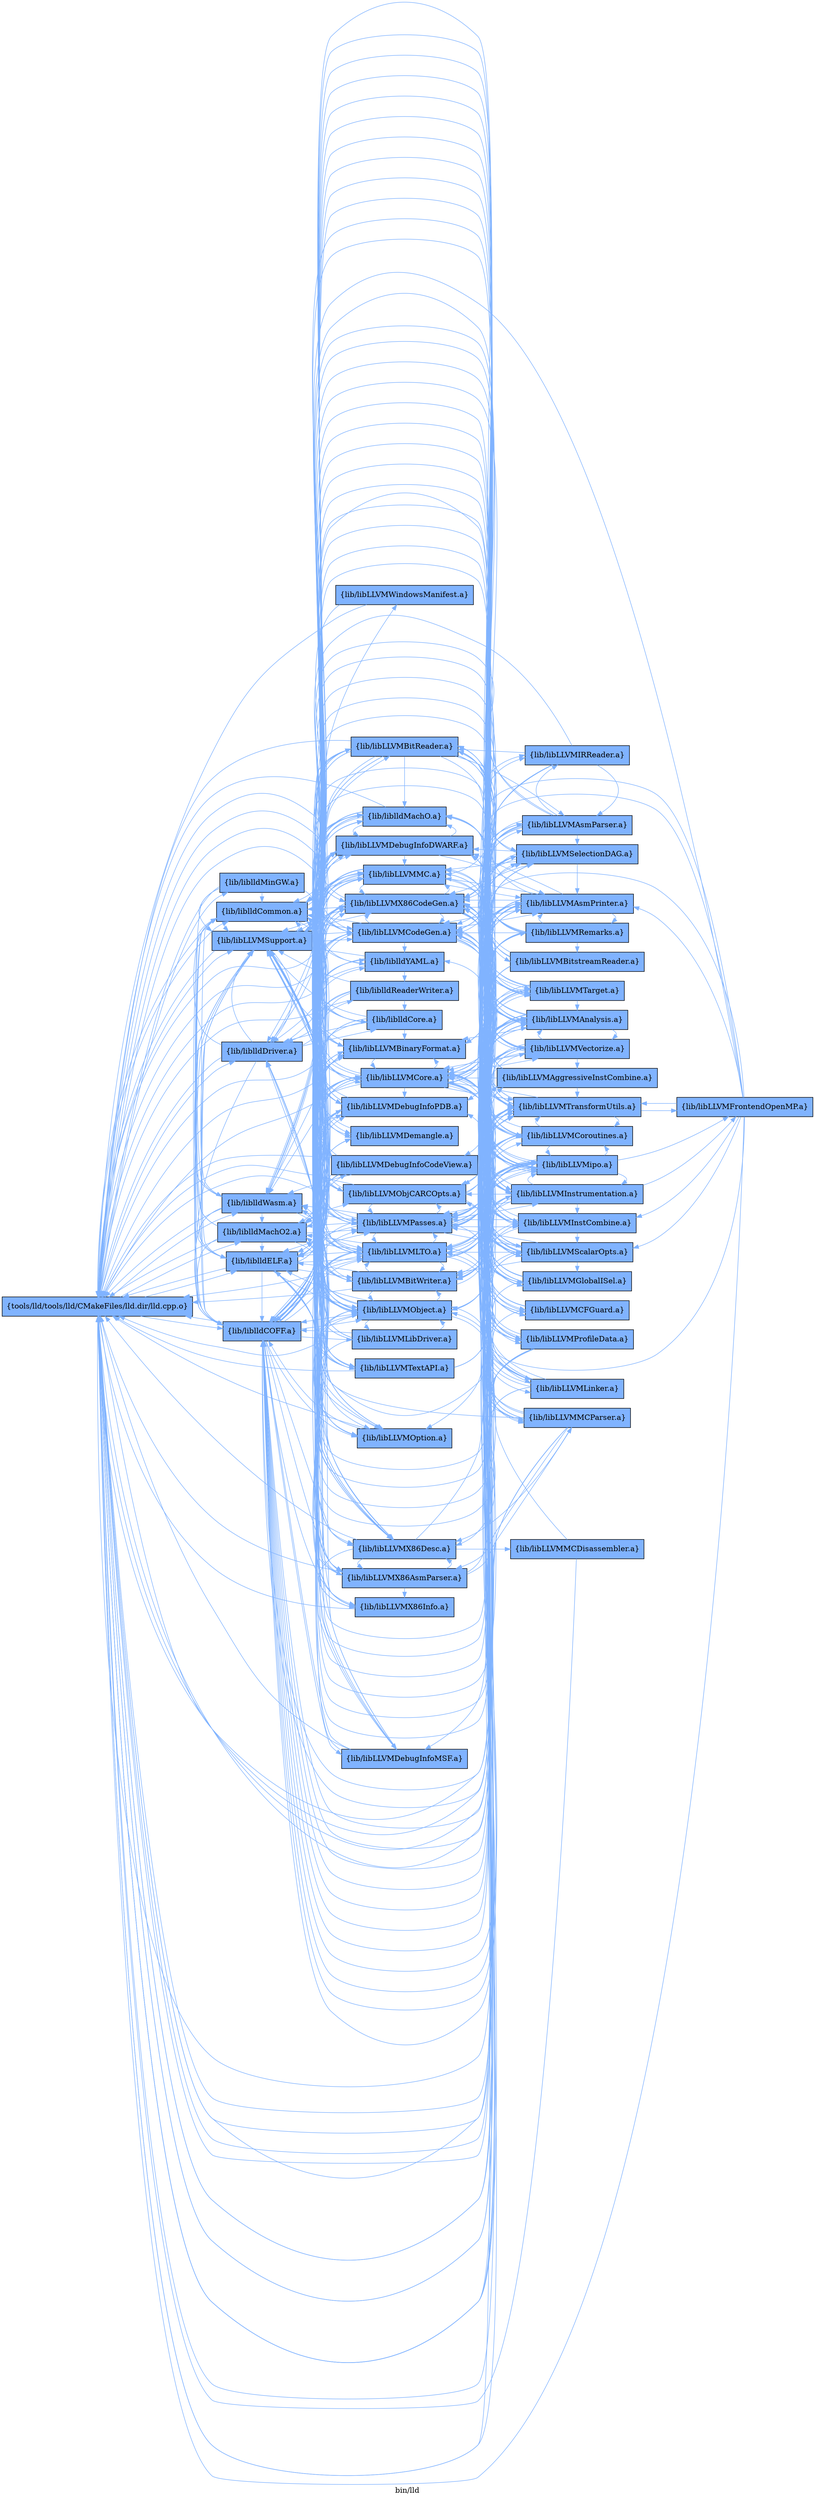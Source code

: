 digraph "bin/lld" {
	label="bin/lld";
	rankdir=LR;
	{ rank=same; Node0x561a2e695df8;  }
	{ rank=same; Node0x561a2e69dcd8; Node0x561a2e6a0028; Node0x561a2e69fb78; Node0x561a2e69f628; Node0x561a2e69f0d8; Node0x561a2e697068; Node0x561a2e696bb8; Node0x561a2e696668;  }
	{ rank=same; Node0x561a2e696258; Node0x561a2e688a68; Node0x561a2e69c1a8; Node0x561a2e699868; Node0x561a2e694958; Node0x561a2e689be8; Node0x561a2e67bbd8; Node0x561a2e689468; Node0x561a2e6993b8; Node0x561a2e687c58; Node0x561a2e68b268; Node0x561a2e68bad8; Node0x561a2e69c658; Node0x561a2e678e38; Node0x561a2e68ab38; Node0x561a2e67a5a8; Node0x561a2e67a0f8; Node0x561a2e67b278; Node0x561a2e69b7a8; Node0x561a2e689058; Node0x561a2e6985a8; Node0x561a2e698148; Node0x561a2e697ba8; Node0x561a2e69f128; Node0x561a2e679798; Node0x561a2e6792e8; Node0x561a2e69fc68;  }
	{ rank=same; Node0x561a2e6885b8; Node0x561a2e69b2a8; Node0x561a2e6872f8; Node0x561a2e6788e8; Node0x561a2e6877a8; Node0x561a2e6881f8; Node0x561a2e68a278; Node0x561a2e678398; Node0x561a2e69ee08; Node0x561a2e69f268; Node0x561a2e69e8b8; Node0x561a2e67d078; Node0x561a2e67c718; Node0x561a2e69deb8; Node0x561a2e69fad8; Node0x561a2e67cc68; Node0x561a2e68a5e8; Node0x561a2e679c98; Node0x561a2e68bc68; Node0x561a2e6980a8; Node0x561a2e69e778; Node0x561a2e684238;  }

	Node0x561a2e695df8 [shape=record,shape=box,group=1,style=filled,fillcolor="0.600000 0.5 1",label="{tools/lld/tools/lld/CMakeFiles/lld.dir/lld.cpp.o}"];
	Node0x561a2e695df8 -> Node0x561a2e69dcd8[color="0.600000 0.5 1"];
	Node0x561a2e695df8 -> Node0x561a2e6a0028[color="0.600000 0.5 1"];
	Node0x561a2e695df8 -> Node0x561a2e69fb78[color="0.600000 0.5 1"];
	Node0x561a2e695df8 -> Node0x561a2e69f628[color="0.600000 0.5 1"];
	Node0x561a2e695df8 -> Node0x561a2e69f0d8[color="0.600000 0.5 1"];
	Node0x561a2e695df8 -> Node0x561a2e697068[color="0.600000 0.5 1"];
	Node0x561a2e695df8 -> Node0x561a2e696bb8[color="0.600000 0.5 1"];
	Node0x561a2e695df8 -> Node0x561a2e696668[color="0.600000 0.5 1"];
	Node0x561a2e69dcd8 [shape=record,shape=box,group=1,style=filled,fillcolor="0.600000 0.5 1",label="{lib/libLLVMSupport.a}"];
	Node0x561a2e69dcd8 -> Node0x561a2e695df8[color="0.600000 0.5 1"];
	Node0x561a2e69dcd8 -> Node0x561a2e69fb78[color="0.600000 0.5 1"];
	Node0x561a2e69dcd8 -> Node0x561a2e6a0028[color="0.600000 0.5 1"];
	Node0x561a2e69dcd8 -> Node0x561a2e69f0d8[color="0.600000 0.5 1"];
	Node0x561a2e69dcd8 -> Node0x561a2e69f628[color="0.600000 0.5 1"];
	Node0x561a2e69dcd8 -> Node0x561a2e696668[color="0.600000 0.5 1"];
	Node0x561a2e69dcd8 -> Node0x561a2e696258[color="0.600000 0.5 1"];
	Node0x561a2e69dcd8 -> Node0x561a2e688a68[color="0.600000 0.5 1"];
	Node0x561a2e69dcd8 -> Node0x561a2e69c1a8[color="0.600000 0.5 1"];
	Node0x561a2e69dcd8 -> Node0x561a2e699868[color="0.600000 0.5 1"];
	Node0x561a2e69dcd8 -> Node0x561a2e694958[color="0.600000 0.5 1"];
	Node0x561a2e6a0028 [shape=record,shape=box,group=1,style=filled,fillcolor="0.600000 0.5 1",label="{lib/liblldCommon.a}"];
	Node0x561a2e6a0028 -> Node0x561a2e695df8[color="0.600000 0.5 1"];
	Node0x561a2e6a0028 -> Node0x561a2e69dcd8[color="0.600000 0.5 1"];
	Node0x561a2e6a0028 -> Node0x561a2e689be8[color="0.600000 0.5 1"];
	Node0x561a2e6a0028 -> Node0x561a2e69fb78[color="0.600000 0.5 1"];
	Node0x561a2e6a0028 -> Node0x561a2e67bbd8[color="0.600000 0.5 1"];
	Node0x561a2e6a0028 -> Node0x561a2e689468[color="0.600000 0.5 1"];
	Node0x561a2e6a0028 -> Node0x561a2e69c1a8[color="0.600000 0.5 1"];
	Node0x561a2e6a0028 -> Node0x561a2e694958[color="0.600000 0.5 1"];
	Node0x561a2e69fb78 [shape=record,shape=box,group=1,style=filled,fillcolor="0.600000 0.5 1",label="{lib/liblldCOFF.a}"];
	Node0x561a2e69fb78 -> Node0x561a2e695df8[color="0.600000 0.5 1"];
	Node0x561a2e69fb78 -> Node0x561a2e69dcd8[color="0.600000 0.5 1"];
	Node0x561a2e69fb78 -> Node0x561a2e6a0028[color="0.600000 0.5 1"];
	Node0x561a2e69fb78 -> Node0x561a2e688a68[color="0.600000 0.5 1"];
	Node0x561a2e69fb78 -> Node0x561a2e6993b8[color="0.600000 0.5 1"];
	Node0x561a2e69fb78 -> Node0x561a2e67bbd8[color="0.600000 0.5 1"];
	Node0x561a2e69fb78 -> Node0x561a2e687c58[color="0.600000 0.5 1"];
	Node0x561a2e69fb78 -> Node0x561a2e68b268[color="0.600000 0.5 1"];
	Node0x561a2e69fb78 -> Node0x561a2e68bad8[color="0.600000 0.5 1"];
	Node0x561a2e69fb78 -> Node0x561a2e69c658[color="0.600000 0.5 1"];
	Node0x561a2e69fb78 -> Node0x561a2e678e38[color="0.600000 0.5 1"];
	Node0x561a2e69fb78 -> Node0x561a2e68ab38[color="0.600000 0.5 1"];
	Node0x561a2e69fb78 -> Node0x561a2e699868[color="0.600000 0.5 1"];
	Node0x561a2e69fb78 -> Node0x561a2e67a5a8[color="0.600000 0.5 1"];
	Node0x561a2e69fb78 -> Node0x561a2e67a0f8[color="0.600000 0.5 1"];
	Node0x561a2e69fb78 -> Node0x561a2e67b278[color="0.600000 0.5 1"];
	Node0x561a2e69fb78 -> Node0x561a2e689468[color="0.600000 0.5 1"];
	Node0x561a2e69fb78 -> Node0x561a2e69b7a8[color="0.600000 0.5 1"];
	Node0x561a2e69fb78 -> Node0x561a2e689058[color="0.600000 0.5 1"];
	Node0x561a2e69fb78 -> Node0x561a2e694958[color="0.600000 0.5 1"];
	Node0x561a2e69f628 [shape=record,shape=box,group=1,style=filled,fillcolor="0.600000 0.5 1",label="{lib/liblldDriver.a}"];
	Node0x561a2e69f628 -> Node0x561a2e695df8[color="0.600000 0.5 1"];
	Node0x561a2e69f628 -> Node0x561a2e69dcd8[color="0.600000 0.5 1"];
	Node0x561a2e69f628 -> Node0x561a2e6a0028[color="0.600000 0.5 1"];
	Node0x561a2e69f628 -> Node0x561a2e69fb78[color="0.600000 0.5 1"];
	Node0x561a2e69f628 -> Node0x561a2e696258[color="0.600000 0.5 1"];
	Node0x561a2e69f628 -> Node0x561a2e6985a8[color="0.600000 0.5 1"];
	Node0x561a2e69f628 -> Node0x561a2e698148[color="0.600000 0.5 1"];
	Node0x561a2e69f628 -> Node0x561a2e697ba8[color="0.600000 0.5 1"];
	Node0x561a2e69f628 -> Node0x561a2e67bbd8[color="0.600000 0.5 1"];
	Node0x561a2e69f0d8 [shape=record,shape=box,group=1,style=filled,fillcolor="0.600000 0.5 1",label="{lib/liblldELF.a}"];
	Node0x561a2e69f0d8 -> Node0x561a2e695df8[color="0.600000 0.5 1"];
	Node0x561a2e69f0d8 -> Node0x561a2e69dcd8[color="0.600000 0.5 1"];
	Node0x561a2e69f0d8 -> Node0x561a2e6a0028[color="0.600000 0.5 1"];
	Node0x561a2e69f0d8 -> Node0x561a2e69fb78[color="0.600000 0.5 1"];
	Node0x561a2e69f0d8 -> Node0x561a2e688a68[color="0.600000 0.5 1"];
	Node0x561a2e69f0d8 -> Node0x561a2e67bbd8[color="0.600000 0.5 1"];
	Node0x561a2e69f0d8 -> Node0x561a2e687c58[color="0.600000 0.5 1"];
	Node0x561a2e69f0d8 -> Node0x561a2e68b268[color="0.600000 0.5 1"];
	Node0x561a2e69f0d8 -> Node0x561a2e68bad8[color="0.600000 0.5 1"];
	Node0x561a2e69f0d8 -> Node0x561a2e69c658[color="0.600000 0.5 1"];
	Node0x561a2e69f0d8 -> Node0x561a2e678e38[color="0.600000 0.5 1"];
	Node0x561a2e69f0d8 -> Node0x561a2e68ab38[color="0.600000 0.5 1"];
	Node0x561a2e69f0d8 -> Node0x561a2e689468[color="0.600000 0.5 1"];
	Node0x561a2e69f0d8 -> Node0x561a2e69b7a8[color="0.600000 0.5 1"];
	Node0x561a2e69f0d8 -> Node0x561a2e69f128[color="0.600000 0.5 1"];
	Node0x561a2e69f0d8 -> Node0x561a2e67a0f8[color="0.600000 0.5 1"];
	Node0x561a2e69f0d8 -> Node0x561a2e694958[color="0.600000 0.5 1"];
	Node0x561a2e697068 [shape=record,shape=box,group=1,style=filled,fillcolor="0.600000 0.5 1",label="{lib/liblldMachO2.a}"];
	Node0x561a2e697068 -> Node0x561a2e695df8[color="0.600000 0.5 1"];
	Node0x561a2e697068 -> Node0x561a2e69dcd8[color="0.600000 0.5 1"];
	Node0x561a2e697068 -> Node0x561a2e6a0028[color="0.600000 0.5 1"];
	Node0x561a2e697068 -> Node0x561a2e69fb78[color="0.600000 0.5 1"];
	Node0x561a2e697068 -> Node0x561a2e69f0d8[color="0.600000 0.5 1"];
	Node0x561a2e697068 -> Node0x561a2e688a68[color="0.600000 0.5 1"];
	Node0x561a2e697068 -> Node0x561a2e67bbd8[color="0.600000 0.5 1"];
	Node0x561a2e697068 -> Node0x561a2e687c58[color="0.600000 0.5 1"];
	Node0x561a2e697068 -> Node0x561a2e68b268[color="0.600000 0.5 1"];
	Node0x561a2e697068 -> Node0x561a2e68bad8[color="0.600000 0.5 1"];
	Node0x561a2e697068 -> Node0x561a2e69c658[color="0.600000 0.5 1"];
	Node0x561a2e697068 -> Node0x561a2e678e38[color="0.600000 0.5 1"];
	Node0x561a2e697068 -> Node0x561a2e679798[color="0.600000 0.5 1"];
	Node0x561a2e697068 -> Node0x561a2e68ab38[color="0.600000 0.5 1"];
	Node0x561a2e697068 -> Node0x561a2e6792e8[color="0.600000 0.5 1"];
	Node0x561a2e697068 -> Node0x561a2e689468[color="0.600000 0.5 1"];
	Node0x561a2e697068 -> Node0x561a2e69fc68[color="0.600000 0.5 1"];
	Node0x561a2e697068 -> Node0x561a2e69b7a8[color="0.600000 0.5 1"];
	Node0x561a2e697068 -> Node0x561a2e67a0f8[color="0.600000 0.5 1"];
	Node0x561a2e696bb8 [shape=record,shape=box,group=1,style=filled,fillcolor="0.600000 0.5 1",label="{lib/liblldMinGW.a}"];
	Node0x561a2e696bb8 -> Node0x561a2e695df8[color="0.600000 0.5 1"];
	Node0x561a2e696bb8 -> Node0x561a2e69dcd8[color="0.600000 0.5 1"];
	Node0x561a2e696bb8 -> Node0x561a2e6a0028[color="0.600000 0.5 1"];
	Node0x561a2e696bb8 -> Node0x561a2e69fb78[color="0.600000 0.5 1"];
	Node0x561a2e696bb8 -> Node0x561a2e67bbd8[color="0.600000 0.5 1"];
	Node0x561a2e696668 [shape=record,shape=box,group=1,style=filled,fillcolor="0.600000 0.5 1",label="{lib/liblldWasm.a}"];
	Node0x561a2e696668 -> Node0x561a2e695df8[color="0.600000 0.5 1"];
	Node0x561a2e696668 -> Node0x561a2e69dcd8[color="0.600000 0.5 1"];
	Node0x561a2e696668 -> Node0x561a2e6a0028[color="0.600000 0.5 1"];
	Node0x561a2e696668 -> Node0x561a2e69fb78[color="0.600000 0.5 1"];
	Node0x561a2e696668 -> Node0x561a2e688a68[color="0.600000 0.5 1"];
	Node0x561a2e696668 -> Node0x561a2e67bbd8[color="0.600000 0.5 1"];
	Node0x561a2e696668 -> Node0x561a2e687c58[color="0.600000 0.5 1"];
	Node0x561a2e696668 -> Node0x561a2e68b268[color="0.600000 0.5 1"];
	Node0x561a2e696668 -> Node0x561a2e68bad8[color="0.600000 0.5 1"];
	Node0x561a2e696668 -> Node0x561a2e69c658[color="0.600000 0.5 1"];
	Node0x561a2e696668 -> Node0x561a2e678e38[color="0.600000 0.5 1"];
	Node0x561a2e696668 -> Node0x561a2e68ab38[color="0.600000 0.5 1"];
	Node0x561a2e696668 -> Node0x561a2e69f0d8[color="0.600000 0.5 1"];
	Node0x561a2e696668 -> Node0x561a2e69b7a8[color="0.600000 0.5 1"];
	Node0x561a2e696668 -> Node0x561a2e67a0f8[color="0.600000 0.5 1"];
	Node0x561a2e696668 -> Node0x561a2e697068[color="0.600000 0.5 1"];
	Node0x561a2e689be8 [shape=record,shape=box,group=1,style=filled,fillcolor="0.600000 0.5 1",label="{lib/libLLVMCore.a}"];
	Node0x561a2e689be8 -> Node0x561a2e695df8[color="0.600000 0.5 1"];
	Node0x561a2e689be8 -> Node0x561a2e69dcd8[color="0.600000 0.5 1"];
	Node0x561a2e689be8 -> Node0x561a2e699868[color="0.600000 0.5 1"];
	Node0x561a2e689be8 -> Node0x561a2e6885b8[color="0.600000 0.5 1"];
	Node0x561a2e689be8 -> Node0x561a2e6872f8[color="0.600000 0.5 1"];
	Node0x561a2e689be8 -> Node0x561a2e69c658[color="0.600000 0.5 1"];
	Node0x561a2e689be8 -> Node0x561a2e69c1a8[color="0.600000 0.5 1"];
	Node0x561a2e689be8 -> Node0x561a2e69f268[color="0.600000 0.5 1"];
	Node0x561a2e689be8 -> Node0x561a2e69f128[color="0.600000 0.5 1"];
	Node0x561a2e689be8 -> Node0x561a2e678398[color="0.600000 0.5 1"];
	Node0x561a2e689be8 -> Node0x561a2e6788e8[color="0.600000 0.5 1"];
	Node0x561a2e689be8 -> Node0x561a2e68ab38[color="0.600000 0.5 1"];
	Node0x561a2e689be8 -> Node0x561a2e688a68[color="0.600000 0.5 1"];
	Node0x561a2e689be8 -> Node0x561a2e69ee08[color="0.600000 0.5 1"];
	Node0x561a2e689be8 -> Node0x561a2e69e8b8[color="0.600000 0.5 1"];
	Node0x561a2e689be8 -> Node0x561a2e67d078[color="0.600000 0.5 1"];
	Node0x561a2e689be8 -> Node0x561a2e67c718[color="0.600000 0.5 1"];
	Node0x561a2e689be8 -> Node0x561a2e69deb8[color="0.600000 0.5 1"];
	Node0x561a2e689be8 -> Node0x561a2e69fb78[color="0.600000 0.5 1"];
	Node0x561a2e689be8 -> Node0x561a2e69b7a8[color="0.600000 0.5 1"];
	Node0x561a2e689be8 -> Node0x561a2e69fad8[color="0.600000 0.5 1"];
	Node0x561a2e689be8 -> Node0x561a2e67cc68[color="0.600000 0.5 1"];
	Node0x561a2e689be8 -> Node0x561a2e69fc68[color="0.600000 0.5 1"];
	Node0x561a2e689be8 -> Node0x561a2e6881f8[color="0.600000 0.5 1"];
	Node0x561a2e689be8 -> Node0x561a2e6a0028[color="0.600000 0.5 1"];
	Node0x561a2e689be8 -> Node0x561a2e68a5e8[color="0.600000 0.5 1"];
	Node0x561a2e689be8 -> Node0x561a2e69f0d8[color="0.600000 0.5 1"];
	Node0x561a2e689be8 -> Node0x561a2e696668[color="0.600000 0.5 1"];
	Node0x561a2e689be8 -> Node0x561a2e6877a8[color="0.600000 0.5 1"];
	Node0x561a2e689be8 -> Node0x561a2e6792e8[color="0.600000 0.5 1"];
	Node0x561a2e688a68 [shape=record,shape=box,group=1,style=filled,fillcolor="0.600000 0.5 1",label="{lib/libLLVMX86CodeGen.a}"];
	Node0x561a2e688a68 -> Node0x561a2e695df8[color="0.600000 0.5 1"];
	Node0x561a2e688a68 -> Node0x561a2e69dcd8[color="0.600000 0.5 1"];
	Node0x561a2e688a68 -> Node0x561a2e6885b8[color="0.600000 0.5 1"];
	Node0x561a2e688a68 -> Node0x561a2e68b268[color="0.600000 0.5 1"];
	Node0x561a2e688a68 -> Node0x561a2e68bad8[color="0.600000 0.5 1"];
	Node0x561a2e688a68 -> Node0x561a2e69c1a8[color="0.600000 0.5 1"];
	Node0x561a2e688a68 -> Node0x561a2e67a0f8[color="0.600000 0.5 1"];
	Node0x561a2e688a68 -> Node0x561a2e689be8[color="0.600000 0.5 1"];
	Node0x561a2e688a68 -> Node0x561a2e69fb78[color="0.600000 0.5 1"];
	Node0x561a2e688a68 -> Node0x561a2e67bbd8[color="0.600000 0.5 1"];
	Node0x561a2e688a68 -> Node0x561a2e69b2a8[color="0.600000 0.5 1"];
	Node0x561a2e688a68 -> Node0x561a2e6872f8[color="0.600000 0.5 1"];
	Node0x561a2e688a68 -> Node0x561a2e6788e8[color="0.600000 0.5 1"];
	Node0x561a2e688a68 -> Node0x561a2e6a0028[color="0.600000 0.5 1"];
	Node0x561a2e688a68 -> Node0x561a2e6877a8[color="0.600000 0.5 1"];
	Node0x561a2e688a68 -> Node0x561a2e6881f8[color="0.600000 0.5 1"];
	Node0x561a2e688a68 -> Node0x561a2e69f0d8[color="0.600000 0.5 1"];
	Node0x561a2e688a68 -> Node0x561a2e68a278[color="0.600000 0.5 1"];
	Node0x561a2e688a68 -> Node0x561a2e678398[color="0.600000 0.5 1"];
	Node0x561a2e6993b8 [shape=record,shape=box,group=1,style=filled,fillcolor="0.600000 0.5 1",label="{lib/libLLVMLibDriver.a}"];
	Node0x561a2e6993b8 -> Node0x561a2e695df8[color="0.600000 0.5 1"];
	Node0x561a2e6993b8 -> Node0x561a2e69dcd8[color="0.600000 0.5 1"];
	Node0x561a2e6993b8 -> Node0x561a2e69fb78[color="0.600000 0.5 1"];
	Node0x561a2e6993b8 -> Node0x561a2e67bbd8[color="0.600000 0.5 1"];
	Node0x561a2e6993b8 -> Node0x561a2e678e38[color="0.600000 0.5 1"];
	Node0x561a2e6993b8 -> Node0x561a2e6792e8[color="0.600000 0.5 1"];
	Node0x561a2e6993b8 -> Node0x561a2e68ab38[color="0.600000 0.5 1"];
	Node0x561a2e67bbd8 [shape=record,shape=box,group=1,style=filled,fillcolor="0.600000 0.5 1",label="{lib/libLLVMOption.a}"];
	Node0x561a2e67bbd8 -> Node0x561a2e695df8[color="0.600000 0.5 1"];
	Node0x561a2e67bbd8 -> Node0x561a2e69dcd8[color="0.600000 0.5 1"];
	Node0x561a2e67bbd8 -> Node0x561a2e69fb78[color="0.600000 0.5 1"];
	Node0x561a2e687c58 [shape=record,shape=box,group=1,style=filled,fillcolor="0.600000 0.5 1",label="{lib/libLLVMX86AsmParser.a}"];
	Node0x561a2e687c58 -> Node0x561a2e695df8[color="0.600000 0.5 1"];
	Node0x561a2e687c58 -> Node0x561a2e69dcd8[color="0.600000 0.5 1"];
	Node0x561a2e687c58 -> Node0x561a2e6885b8[color="0.600000 0.5 1"];
	Node0x561a2e687c58 -> Node0x561a2e68b268[color="0.600000 0.5 1"];
	Node0x561a2e687c58 -> Node0x561a2e68bad8[color="0.600000 0.5 1"];
	Node0x561a2e687c58 -> Node0x561a2e679c98[color="0.600000 0.5 1"];
	Node0x561a2e687c58 -> Node0x561a2e67a0f8[color="0.600000 0.5 1"];
	Node0x561a2e68b268 [shape=record,shape=box,group=1,style=filled,fillcolor="0.600000 0.5 1",label="{lib/libLLVMX86Desc.a}"];
	Node0x561a2e68b268 -> Node0x561a2e695df8[color="0.600000 0.5 1"];
	Node0x561a2e68b268 -> Node0x561a2e69dcd8[color="0.600000 0.5 1"];
	Node0x561a2e68b268 -> Node0x561a2e69f628[color="0.600000 0.5 1"];
	Node0x561a2e68b268 -> Node0x561a2e696258[color="0.600000 0.5 1"];
	Node0x561a2e68b268 -> Node0x561a2e67a0f8[color="0.600000 0.5 1"];
	Node0x561a2e68b268 -> Node0x561a2e688a68[color="0.600000 0.5 1"];
	Node0x561a2e68b268 -> Node0x561a2e68bc68[color="0.600000 0.5 1"];
	Node0x561a2e68b268 -> Node0x561a2e68bad8[color="0.600000 0.5 1"];
	Node0x561a2e68b268 -> Node0x561a2e687c58[color="0.600000 0.5 1"];
	Node0x561a2e68b268 -> Node0x561a2e68ab38[color="0.600000 0.5 1"];
	Node0x561a2e68b268 -> Node0x561a2e6885b8[color="0.600000 0.5 1"];
	Node0x561a2e68bad8 [shape=record,shape=box,group=1,style=filled,fillcolor="0.600000 0.5 1",label="{lib/libLLVMX86Info.a}"];
	Node0x561a2e68bad8 -> Node0x561a2e695df8[color="0.600000 0.5 1"];
	Node0x561a2e68bad8 -> Node0x561a2e69dcd8[color="0.600000 0.5 1"];
	Node0x561a2e69c658 [shape=record,shape=box,group=1,style=filled,fillcolor="0.600000 0.5 1",label="{lib/libLLVMLTO.a}"];
	Node0x561a2e69c658 -> Node0x561a2e695df8[color="0.600000 0.5 1"];
	Node0x561a2e69c658 -> Node0x561a2e69dcd8[color="0.600000 0.5 1"];
	Node0x561a2e69c658 -> Node0x561a2e69fb78[color="0.600000 0.5 1"];
	Node0x561a2e69c658 -> Node0x561a2e6a0028[color="0.600000 0.5 1"];
	Node0x561a2e69c658 -> Node0x561a2e69f0d8[color="0.600000 0.5 1"];
	Node0x561a2e69c658 -> Node0x561a2e69f628[color="0.600000 0.5 1"];
	Node0x561a2e69c658 -> Node0x561a2e688a68[color="0.600000 0.5 1"];
	Node0x561a2e69c658 -> Node0x561a2e696258[color="0.600000 0.5 1"];
	Node0x561a2e69c658 -> Node0x561a2e6885b8[color="0.600000 0.5 1"];
	Node0x561a2e69c658 -> Node0x561a2e689468[color="0.600000 0.5 1"];
	Node0x561a2e69c658 -> Node0x561a2e68b268[color="0.600000 0.5 1"];
	Node0x561a2e69c658 -> Node0x561a2e69f268[color="0.600000 0.5 1"];
	Node0x561a2e69c658 -> Node0x561a2e69f128[color="0.600000 0.5 1"];
	Node0x561a2e69c658 -> Node0x561a2e69deb8[color="0.600000 0.5 1"];
	Node0x561a2e69c658 -> Node0x561a2e6788e8[color="0.600000 0.5 1"];
	Node0x561a2e69c658 -> Node0x561a2e678e38[color="0.600000 0.5 1"];
	Node0x561a2e69c658 -> Node0x561a2e6792e8[color="0.600000 0.5 1"];
	Node0x561a2e69c658 -> Node0x561a2e689be8[color="0.600000 0.5 1"];
	Node0x561a2e69c658 -> Node0x561a2e697068[color="0.600000 0.5 1"];
	Node0x561a2e69c658 -> Node0x561a2e69b7a8[color="0.600000 0.5 1"];
	Node0x561a2e69c658 -> Node0x561a2e69b2a8[color="0.600000 0.5 1"];
	Node0x561a2e69c658 -> Node0x561a2e678398[color="0.600000 0.5 1"];
	Node0x561a2e69c658 -> Node0x561a2e67a0f8[color="0.600000 0.5 1"];
	Node0x561a2e678e38 [shape=record,shape=box,group=1,style=filled,fillcolor="0.600000 0.5 1",label="{lib/libLLVMObject.a}"];
	Node0x561a2e678e38 -> Node0x561a2e695df8[color="0.600000 0.5 1"];
	Node0x561a2e678e38 -> Node0x561a2e69dcd8[color="0.600000 0.5 1"];
	Node0x561a2e678e38 -> Node0x561a2e69fb78[color="0.600000 0.5 1"];
	Node0x561a2e678e38 -> Node0x561a2e697068[color="0.600000 0.5 1"];
	Node0x561a2e678e38 -> Node0x561a2e6993b8[color="0.600000 0.5 1"];
	Node0x561a2e678e38 -> Node0x561a2e69f0d8[color="0.600000 0.5 1"];
	Node0x561a2e678e38 -> Node0x561a2e696258[color="0.600000 0.5 1"];
	Node0x561a2e678e38 -> Node0x561a2e689be8[color="0.600000 0.5 1"];
	Node0x561a2e678e38 -> Node0x561a2e68ab38[color="0.600000 0.5 1"];
	Node0x561a2e678e38 -> Node0x561a2e67a0f8[color="0.600000 0.5 1"];
	Node0x561a2e678e38 -> Node0x561a2e6a0028[color="0.600000 0.5 1"];
	Node0x561a2e678e38 -> Node0x561a2e69c658[color="0.600000 0.5 1"];
	Node0x561a2e678e38 -> Node0x561a2e6792e8[color="0.600000 0.5 1"];
	Node0x561a2e678e38 -> Node0x561a2e688a68[color="0.600000 0.5 1"];
	Node0x561a2e678e38 -> Node0x561a2e69f128[color="0.600000 0.5 1"];
	Node0x561a2e678e38 -> Node0x561a2e689468[color="0.600000 0.5 1"];
	Node0x561a2e678e38 -> Node0x561a2e69b2a8[color="0.600000 0.5 1"];
	Node0x561a2e678e38 -> Node0x561a2e6885b8[color="0.600000 0.5 1"];
	Node0x561a2e678e38 -> Node0x561a2e679c98[color="0.600000 0.5 1"];
	Node0x561a2e678e38 -> Node0x561a2e69f268[color="0.600000 0.5 1"];
	Node0x561a2e678e38 -> Node0x561a2e687c58[color="0.600000 0.5 1"];
	Node0x561a2e678e38 -> Node0x561a2e68b268[color="0.600000 0.5 1"];
	Node0x561a2e678e38 -> Node0x561a2e679798[color="0.600000 0.5 1"];
	Node0x561a2e678e38 -> Node0x561a2e69f628[color="0.600000 0.5 1"];
	Node0x561a2e678e38 -> Node0x561a2e696668[color="0.600000 0.5 1"];
	Node0x561a2e678e38 -> Node0x561a2e678398[color="0.600000 0.5 1"];
	Node0x561a2e68ab38 [shape=record,shape=box,group=1,style=filled,fillcolor="0.600000 0.5 1",label="{lib/libLLVMBinaryFormat.a}"];
	Node0x561a2e68ab38 -> Node0x561a2e695df8[color="0.600000 0.5 1"];
	Node0x561a2e68ab38 -> Node0x561a2e69dcd8[color="0.600000 0.5 1"];
	Node0x561a2e68ab38 -> Node0x561a2e689be8[color="0.600000 0.5 1"];
	Node0x561a2e68ab38 -> Node0x561a2e689468[color="0.600000 0.5 1"];
	Node0x561a2e699868 [shape=record,shape=box,group=1,style=filled,fillcolor="0.600000 0.5 1",label="{lib/libLLVMDebugInfoPDB.a}"];
	Node0x561a2e699868 -> Node0x561a2e695df8[color="0.600000 0.5 1"];
	Node0x561a2e699868 -> Node0x561a2e69dcd8[color="0.600000 0.5 1"];
	Node0x561a2e699868 -> Node0x561a2e69fb78[color="0.600000 0.5 1"];
	Node0x561a2e699868 -> Node0x561a2e689058[color="0.600000 0.5 1"];
	Node0x561a2e699868 -> Node0x561a2e67a5a8[color="0.600000 0.5 1"];
	Node0x561a2e699868 -> Node0x561a2e6a0028[color="0.600000 0.5 1"];
	Node0x561a2e699868 -> Node0x561a2e678e38[color="0.600000 0.5 1"];
	Node0x561a2e699868 -> Node0x561a2e68ab38[color="0.600000 0.5 1"];
	Node0x561a2e699868 -> Node0x561a2e69f0d8[color="0.600000 0.5 1"];
	Node0x561a2e67a5a8 [shape=record,shape=box,group=1,style=filled,fillcolor="0.600000 0.5 1",label="{lib/libLLVMDebugInfoCodeView.a}"];
	Node0x561a2e67a5a8 -> Node0x561a2e695df8[color="0.600000 0.5 1"];
	Node0x561a2e67a5a8 -> Node0x561a2e69dcd8[color="0.600000 0.5 1"];
	Node0x561a2e67a5a8 -> Node0x561a2e69fb78[color="0.600000 0.5 1"];
	Node0x561a2e67a5a8 -> Node0x561a2e699868[color="0.600000 0.5 1"];
	Node0x561a2e67a5a8 -> Node0x561a2e6885b8[color="0.600000 0.5 1"];
	Node0x561a2e67a5a8 -> Node0x561a2e69c1a8[color="0.600000 0.5 1"];
	Node0x561a2e67a5a8 -> Node0x561a2e69f0d8[color="0.600000 0.5 1"];
	Node0x561a2e67a5a8 -> Node0x561a2e696668[color="0.600000 0.5 1"];
	Node0x561a2e67a5a8 -> Node0x561a2e697068[color="0.600000 0.5 1"];
	Node0x561a2e67a5a8 -> Node0x561a2e696258[color="0.600000 0.5 1"];
	Node0x561a2e67a0f8 [shape=record,shape=box,group=1,style=filled,fillcolor="0.600000 0.5 1",label="{lib/libLLVMMC.a}"];
	Node0x561a2e67a0f8 -> Node0x561a2e695df8[color="0.600000 0.5 1"];
	Node0x561a2e67a0f8 -> Node0x561a2e69dcd8[color="0.600000 0.5 1"];
	Node0x561a2e67a0f8 -> Node0x561a2e68b268[color="0.600000 0.5 1"];
	Node0x561a2e67a0f8 -> Node0x561a2e69fb78[color="0.600000 0.5 1"];
	Node0x561a2e67a0f8 -> Node0x561a2e6885b8[color="0.600000 0.5 1"];
	Node0x561a2e67a0f8 -> Node0x561a2e69c1a8[color="0.600000 0.5 1"];
	Node0x561a2e67a0f8 -> Node0x561a2e679c98[color="0.600000 0.5 1"];
	Node0x561a2e67a0f8 -> Node0x561a2e678e38[color="0.600000 0.5 1"];
	Node0x561a2e67a0f8 -> Node0x561a2e687c58[color="0.600000 0.5 1"];
	Node0x561a2e67a0f8 -> Node0x561a2e688a68[color="0.600000 0.5 1"];
	Node0x561a2e67a0f8 -> Node0x561a2e699868[color="0.600000 0.5 1"];
	Node0x561a2e67a0f8 -> Node0x561a2e69b2a8[color="0.600000 0.5 1"];
	Node0x561a2e67a0f8 -> Node0x561a2e6980a8[color="0.600000 0.5 1"];
	Node0x561a2e67a0f8 -> Node0x561a2e68ab38[color="0.600000 0.5 1"];
	Node0x561a2e67a0f8 -> Node0x561a2e69f0d8[color="0.600000 0.5 1"];
	Node0x561a2e67a0f8 -> Node0x561a2e696668[color="0.600000 0.5 1"];
	Node0x561a2e67b278 [shape=record,shape=box,group=1,style=filled,fillcolor="0.600000 0.5 1",label="{lib/libLLVMWindowsManifest.a}"];
	Node0x561a2e67b278 -> Node0x561a2e695df8[color="0.600000 0.5 1"];
	Node0x561a2e67b278 -> Node0x561a2e69dcd8[color="0.600000 0.5 1"];
	Node0x561a2e689468 [shape=record,shape=box,group=1,style=filled,fillcolor="0.600000 0.5 1",label="{lib/libLLVMDebugInfoDWARF.a}"];
	Node0x561a2e689468 -> Node0x561a2e695df8[color="0.600000 0.5 1"];
	Node0x561a2e689468 -> Node0x561a2e69dcd8[color="0.600000 0.5 1"];
	Node0x561a2e689468 -> Node0x561a2e69fb78[color="0.600000 0.5 1"];
	Node0x561a2e689468 -> Node0x561a2e6a0028[color="0.600000 0.5 1"];
	Node0x561a2e689468 -> Node0x561a2e69f0d8[color="0.600000 0.5 1"];
	Node0x561a2e689468 -> Node0x561a2e699868[color="0.600000 0.5 1"];
	Node0x561a2e689468 -> Node0x561a2e6885b8[color="0.600000 0.5 1"];
	Node0x561a2e689468 -> Node0x561a2e678e38[color="0.600000 0.5 1"];
	Node0x561a2e689468 -> Node0x561a2e68ab38[color="0.600000 0.5 1"];
	Node0x561a2e689468 -> Node0x561a2e696258[color="0.600000 0.5 1"];
	Node0x561a2e689468 -> Node0x561a2e69f628[color="0.600000 0.5 1"];
	Node0x561a2e689468 -> Node0x561a2e697068[color="0.600000 0.5 1"];
	Node0x561a2e689468 -> Node0x561a2e67a0f8[color="0.600000 0.5 1"];
	Node0x561a2e689468 -> Node0x561a2e696668[color="0.600000 0.5 1"];
	Node0x561a2e689468 -> Node0x561a2e688a68[color="0.600000 0.5 1"];
	Node0x561a2e69b7a8 [shape=record,shape=box,group=1,style=filled,fillcolor="0.600000 0.5 1",label="{lib/libLLVMPasses.a}"];
	Node0x561a2e69b7a8 -> Node0x561a2e695df8[color="0.600000 0.5 1"];
	Node0x561a2e69b7a8 -> Node0x561a2e69dcd8[color="0.600000 0.5 1"];
	Node0x561a2e69b7a8 -> Node0x561a2e69fb78[color="0.600000 0.5 1"];
	Node0x561a2e69b7a8 -> Node0x561a2e6a0028[color="0.600000 0.5 1"];
	Node0x561a2e69b7a8 -> Node0x561a2e69f0d8[color="0.600000 0.5 1"];
	Node0x561a2e69b7a8 -> Node0x561a2e697068[color="0.600000 0.5 1"];
	Node0x561a2e69b7a8 -> Node0x561a2e696668[color="0.600000 0.5 1"];
	Node0x561a2e69b7a8 -> Node0x561a2e69b2a8[color="0.600000 0.5 1"];
	Node0x561a2e69b7a8 -> Node0x561a2e69fc68[color="0.600000 0.5 1"];
	Node0x561a2e69b7a8 -> Node0x561a2e688a68[color="0.600000 0.5 1"];
	Node0x561a2e69b7a8 -> Node0x561a2e69c658[color="0.600000 0.5 1"];
	Node0x561a2e69b7a8 -> Node0x561a2e69c1a8[color="0.600000 0.5 1"];
	Node0x561a2e69b7a8 -> Node0x561a2e69fad8[color="0.600000 0.5 1"];
	Node0x561a2e69b7a8 -> Node0x561a2e69f268[color="0.600000 0.5 1"];
	Node0x561a2e69b7a8 -> Node0x561a2e69ee08[color="0.600000 0.5 1"];
	Node0x561a2e69b7a8 -> Node0x561a2e69e778[color="0.600000 0.5 1"];
	Node0x561a2e69b7a8 -> Node0x561a2e69e8b8[color="0.600000 0.5 1"];
	Node0x561a2e69b7a8 -> Node0x561a2e67cc68[color="0.600000 0.5 1"];
	Node0x561a2e69b7a8 -> Node0x561a2e67d078[color="0.600000 0.5 1"];
	Node0x561a2e69b7a8 -> Node0x561a2e678398[color="0.600000 0.5 1"];
	Node0x561a2e69b7a8 -> Node0x561a2e6788e8[color="0.600000 0.5 1"];
	Node0x561a2e69b7a8 -> Node0x561a2e689be8[color="0.600000 0.5 1"];
	Node0x561a2e69c1a8 [shape=record,shape=box,group=1,style=filled,fillcolor="0.600000 0.5 1",label="{lib/libLLVMCodeGen.a}"];
	Node0x561a2e69c1a8 -> Node0x561a2e695df8[color="0.600000 0.5 1"];
	Node0x561a2e69c1a8 -> Node0x561a2e69dcd8[color="0.600000 0.5 1"];
	Node0x561a2e69c1a8 -> Node0x561a2e688a68[color="0.600000 0.5 1"];
	Node0x561a2e69c1a8 -> Node0x561a2e6872f8[color="0.600000 0.5 1"];
	Node0x561a2e69c1a8 -> Node0x561a2e6788e8[color="0.600000 0.5 1"];
	Node0x561a2e69c1a8 -> Node0x561a2e689be8[color="0.600000 0.5 1"];
	Node0x561a2e69c1a8 -> Node0x561a2e67a0f8[color="0.600000 0.5 1"];
	Node0x561a2e69c1a8 -> Node0x561a2e6a0028[color="0.600000 0.5 1"];
	Node0x561a2e69c1a8 -> Node0x561a2e69fb78[color="0.600000 0.5 1"];
	Node0x561a2e69c1a8 -> Node0x561a2e69f0d8[color="0.600000 0.5 1"];
	Node0x561a2e69c1a8 -> Node0x561a2e6885b8[color="0.600000 0.5 1"];
	Node0x561a2e69c1a8 -> Node0x561a2e6877a8[color="0.600000 0.5 1"];
	Node0x561a2e69c1a8 -> Node0x561a2e678398[color="0.600000 0.5 1"];
	Node0x561a2e69c1a8 -> Node0x561a2e69b2a8[color="0.600000 0.5 1"];
	Node0x561a2e69c1a8 -> Node0x561a2e68b268[color="0.600000 0.5 1"];
	Node0x561a2e69c1a8 -> Node0x561a2e696258[color="0.600000 0.5 1"];
	Node0x561a2e69c1a8 -> Node0x561a2e689058[color="0.600000 0.5 1"];
	Node0x561a2e69c1a8 -> Node0x561a2e698148[color="0.600000 0.5 1"];
	Node0x561a2e69c1a8 -> Node0x561a2e69c658[color="0.600000 0.5 1"];
	Node0x561a2e69c1a8 -> Node0x561a2e68a278[color="0.600000 0.5 1"];
	Node0x561a2e69c1a8 -> Node0x561a2e69ee08[color="0.600000 0.5 1"];
	Node0x561a2e69c1a8 -> Node0x561a2e699868[color="0.600000 0.5 1"];
	Node0x561a2e694958 [shape=record,shape=box,group=1,style=filled,fillcolor="0.600000 0.5 1",label="{lib/libLLVMDemangle.a}"];
	Node0x561a2e694958 -> Node0x561a2e69dcd8[color="0.600000 0.5 1"];
	Node0x561a2e689058 [shape=record,shape=box,group=1,style=filled,fillcolor="0.600000 0.5 1",label="{lib/libLLVMDebugInfoMSF.a}"];
	Node0x561a2e689058 -> Node0x561a2e695df8[color="0.600000 0.5 1"];
	Node0x561a2e689058 -> Node0x561a2e69dcd8[color="0.600000 0.5 1"];
	Node0x561a2e689058 -> Node0x561a2e69fb78[color="0.600000 0.5 1"];
	Node0x561a2e689058 -> Node0x561a2e699868[color="0.600000 0.5 1"];
	Node0x561a2e689058 -> Node0x561a2e6a0028[color="0.600000 0.5 1"];
	Node0x561a2e689058 -> Node0x561a2e69f0d8[color="0.600000 0.5 1"];
	Node0x561a2e696258 [shape=record,shape=box,group=1,style=filled,fillcolor="0.600000 0.5 1",label="{lib/liblldMachO.a}"];
	Node0x561a2e696258 -> Node0x561a2e695df8[color="0.600000 0.5 1"];
	Node0x561a2e696258 -> Node0x561a2e69dcd8[color="0.600000 0.5 1"];
	Node0x561a2e696258 -> Node0x561a2e6a0028[color="0.600000 0.5 1"];
	Node0x561a2e696258 -> Node0x561a2e69fb78[color="0.600000 0.5 1"];
	Node0x561a2e696258 -> Node0x561a2e69f628[color="0.600000 0.5 1"];
	Node0x561a2e696258 -> Node0x561a2e697ba8[color="0.600000 0.5 1"];
	Node0x561a2e696258 -> Node0x561a2e694958[color="0.600000 0.5 1"];
	Node0x561a2e696258 -> Node0x561a2e697068[color="0.600000 0.5 1"];
	Node0x561a2e696258 -> Node0x561a2e678e38[color="0.600000 0.5 1"];
	Node0x561a2e696258 -> Node0x561a2e679798[color="0.600000 0.5 1"];
	Node0x561a2e696258 -> Node0x561a2e689468[color="0.600000 0.5 1"];
	Node0x561a2e696258 -> Node0x561a2e698148[color="0.600000 0.5 1"];
	Node0x561a2e696258 -> Node0x561a2e69f0d8[color="0.600000 0.5 1"];
	Node0x561a2e6985a8 [shape=record,shape=box,group=1,style=filled,fillcolor="0.600000 0.5 1",label="{lib/liblldReaderWriter.a}"];
	Node0x561a2e6985a8 -> Node0x561a2e695df8[color="0.600000 0.5 1"];
	Node0x561a2e6985a8 -> Node0x561a2e69dcd8[color="0.600000 0.5 1"];
	Node0x561a2e6985a8 -> Node0x561a2e69fb78[color="0.600000 0.5 1"];
	Node0x561a2e6985a8 -> Node0x561a2e69f628[color="0.600000 0.5 1"];
	Node0x561a2e6985a8 -> Node0x561a2e697ba8[color="0.600000 0.5 1"];
	Node0x561a2e6985a8 -> Node0x561a2e678e38[color="0.600000 0.5 1"];
	Node0x561a2e698148 [shape=record,shape=box,group=1,style=filled,fillcolor="0.600000 0.5 1",label="{lib/liblldYAML.a}"];
	Node0x561a2e698148 -> Node0x561a2e695df8[color="0.600000 0.5 1"];
	Node0x561a2e698148 -> Node0x561a2e69dcd8[color="0.600000 0.5 1"];
	Node0x561a2e698148 -> Node0x561a2e69f628[color="0.600000 0.5 1"];
	Node0x561a2e698148 -> Node0x561a2e696258[color="0.600000 0.5 1"];
	Node0x561a2e698148 -> Node0x561a2e6985a8[color="0.600000 0.5 1"];
	Node0x561a2e698148 -> Node0x561a2e697ba8[color="0.600000 0.5 1"];
	Node0x561a2e697ba8 [shape=record,shape=box,group=1,style=filled,fillcolor="0.600000 0.5 1",label="{lib/liblldCore.a}"];
	Node0x561a2e697ba8 -> Node0x561a2e695df8[color="0.600000 0.5 1"];
	Node0x561a2e697ba8 -> Node0x561a2e69dcd8[color="0.600000 0.5 1"];
	Node0x561a2e697ba8 -> Node0x561a2e696258[color="0.600000 0.5 1"];
	Node0x561a2e697ba8 -> Node0x561a2e69f628[color="0.600000 0.5 1"];
	Node0x561a2e697ba8 -> Node0x561a2e68ab38[color="0.600000 0.5 1"];
	Node0x561a2e697ba8 -> Node0x561a2e697068[color="0.600000 0.5 1"];
	Node0x561a2e697ba8 -> Node0x561a2e69f0d8[color="0.600000 0.5 1"];
	Node0x561a2e69f128 [shape=record,shape=box,group=1,style=filled,fillcolor="0.600000 0.5 1",label="{lib/libLLVMBitWriter.a}"];
	Node0x561a2e69f128 -> Node0x561a2e695df8[color="0.600000 0.5 1"];
	Node0x561a2e69f128 -> Node0x561a2e69dcd8[color="0.600000 0.5 1"];
	Node0x561a2e69f128 -> Node0x561a2e69f0d8[color="0.600000 0.5 1"];
	Node0x561a2e69f128 -> Node0x561a2e688a68[color="0.600000 0.5 1"];
	Node0x561a2e69f128 -> Node0x561a2e6885b8[color="0.600000 0.5 1"];
	Node0x561a2e69f128 -> Node0x561a2e6872f8[color="0.600000 0.5 1"];
	Node0x561a2e69f128 -> Node0x561a2e69c658[color="0.600000 0.5 1"];
	Node0x561a2e69f128 -> Node0x561a2e69c1a8[color="0.600000 0.5 1"];
	Node0x561a2e69f128 -> Node0x561a2e6788e8[color="0.600000 0.5 1"];
	Node0x561a2e69f128 -> Node0x561a2e678e38[color="0.600000 0.5 1"];
	Node0x561a2e69f128 -> Node0x561a2e67a0f8[color="0.600000 0.5 1"];
	Node0x561a2e69f128 -> Node0x561a2e689be8[color="0.600000 0.5 1"];
	Node0x561a2e679798 [shape=record,shape=box,group=1,style=filled,fillcolor="0.600000 0.5 1",label="{lib/libLLVMTextAPI.a}"];
	Node0x561a2e679798 -> Node0x561a2e695df8[color="0.600000 0.5 1"];
	Node0x561a2e679798 -> Node0x561a2e69dcd8[color="0.600000 0.5 1"];
	Node0x561a2e679798 -> Node0x561a2e696258[color="0.600000 0.5 1"];
	Node0x561a2e679798 -> Node0x561a2e698148[color="0.600000 0.5 1"];
	Node0x561a2e679798 -> Node0x561a2e69f268[color="0.600000 0.5 1"];
	Node0x561a2e679798 -> Node0x561a2e678e38[color="0.600000 0.5 1"];
	Node0x561a2e679798 -> Node0x561a2e6a0028[color="0.600000 0.5 1"];
	Node0x561a2e679798 -> Node0x561a2e678398[color="0.600000 0.5 1"];
	Node0x561a2e6792e8 [shape=record,shape=box,group=1,style=filled,fillcolor="0.600000 0.5 1",label="{lib/libLLVMBitReader.a}"];
	Node0x561a2e6792e8 -> Node0x561a2e695df8[color="0.600000 0.5 1"];
	Node0x561a2e6792e8 -> Node0x561a2e69dcd8[color="0.600000 0.5 1"];
	Node0x561a2e6792e8 -> Node0x561a2e69fb78[color="0.600000 0.5 1"];
	Node0x561a2e6792e8 -> Node0x561a2e69f0d8[color="0.600000 0.5 1"];
	Node0x561a2e6792e8 -> Node0x561a2e688a68[color="0.600000 0.5 1"];
	Node0x561a2e6792e8 -> Node0x561a2e697068[color="0.600000 0.5 1"];
	Node0x561a2e6792e8 -> Node0x561a2e696258[color="0.600000 0.5 1"];
	Node0x561a2e6792e8 -> Node0x561a2e69b7a8[color="0.600000 0.5 1"];
	Node0x561a2e6792e8 -> Node0x561a2e6872f8[color="0.600000 0.5 1"];
	Node0x561a2e6792e8 -> Node0x561a2e69c658[color="0.600000 0.5 1"];
	Node0x561a2e6792e8 -> Node0x561a2e69c1a8[color="0.600000 0.5 1"];
	Node0x561a2e6792e8 -> Node0x561a2e69fad8[color="0.600000 0.5 1"];
	Node0x561a2e6792e8 -> Node0x561a2e69f268[color="0.600000 0.5 1"];
	Node0x561a2e6792e8 -> Node0x561a2e69e8b8[color="0.600000 0.5 1"];
	Node0x561a2e6792e8 -> Node0x561a2e67c718[color="0.600000 0.5 1"];
	Node0x561a2e6792e8 -> Node0x561a2e67d078[color="0.600000 0.5 1"];
	Node0x561a2e6792e8 -> Node0x561a2e6788e8[color="0.600000 0.5 1"];
	Node0x561a2e6792e8 -> Node0x561a2e678e38[color="0.600000 0.5 1"];
	Node0x561a2e6792e8 -> Node0x561a2e689be8[color="0.600000 0.5 1"];
	Node0x561a2e6792e8 -> Node0x561a2e684238[color="0.600000 0.5 1"];
	Node0x561a2e6792e8 -> Node0x561a2e6a0028[color="0.600000 0.5 1"];
	Node0x561a2e6792e8 -> Node0x561a2e69f128[color="0.600000 0.5 1"];
	Node0x561a2e69fc68 [shape=record,shape=box,group=1,style=filled,fillcolor="0.600000 0.5 1",label="{lib/libLLVMObjCARCOpts.a}"];
	Node0x561a2e69fc68 -> Node0x561a2e695df8[color="0.600000 0.5 1"];
	Node0x561a2e69fc68 -> Node0x561a2e69dcd8[color="0.600000 0.5 1"];
	Node0x561a2e69fc68 -> Node0x561a2e688a68[color="0.600000 0.5 1"];
	Node0x561a2e69fc68 -> Node0x561a2e6881f8[color="0.600000 0.5 1"];
	Node0x561a2e69fc68 -> Node0x561a2e69c1a8[color="0.600000 0.5 1"];
	Node0x561a2e69fc68 -> Node0x561a2e69b7a8[color="0.600000 0.5 1"];
	Node0x561a2e69fc68 -> Node0x561a2e678398[color="0.600000 0.5 1"];
	Node0x561a2e69fc68 -> Node0x561a2e6788e8[color="0.600000 0.5 1"];
	Node0x561a2e69fc68 -> Node0x561a2e689be8[color="0.600000 0.5 1"];
	Node0x561a2e6885b8 [shape=record,shape=box,group=1,style=filled,fillcolor="0.600000 0.5 1",label="{lib/libLLVMAsmPrinter.a}"];
	Node0x561a2e6885b8 -> Node0x561a2e695df8[color="0.600000 0.5 1"];
	Node0x561a2e6885b8 -> Node0x561a2e69dcd8[color="0.600000 0.5 1"];
	Node0x561a2e6885b8 -> Node0x561a2e69fb78[color="0.600000 0.5 1"];
	Node0x561a2e6885b8 -> Node0x561a2e688a68[color="0.600000 0.5 1"];
	Node0x561a2e6885b8 -> Node0x561a2e69b2a8[color="0.600000 0.5 1"];
	Node0x561a2e6885b8 -> Node0x561a2e69c1a8[color="0.600000 0.5 1"];
	Node0x561a2e6885b8 -> Node0x561a2e6788e8[color="0.600000 0.5 1"];
	Node0x561a2e6885b8 -> Node0x561a2e67a0f8[color="0.600000 0.5 1"];
	Node0x561a2e6885b8 -> Node0x561a2e689be8[color="0.600000 0.5 1"];
	Node0x561a2e6885b8 -> Node0x561a2e68ab38[color="0.600000 0.5 1"];
	Node0x561a2e6885b8 -> Node0x561a2e68a5e8[color="0.600000 0.5 1"];
	Node0x561a2e6885b8 -> Node0x561a2e679c98[color="0.600000 0.5 1"];
	Node0x561a2e6885b8 -> Node0x561a2e689468[color="0.600000 0.5 1"];
	Node0x561a2e6885b8 -> Node0x561a2e69f0d8[color="0.600000 0.5 1"];
	Node0x561a2e6885b8 -> Node0x561a2e67a5a8[color="0.600000 0.5 1"];
	Node0x561a2e69b2a8 [shape=record,shape=box,group=1,style=filled,fillcolor="0.600000 0.5 1",label="{lib/libLLVMTarget.a}"];
	Node0x561a2e69b2a8 -> Node0x561a2e695df8[color="0.600000 0.5 1"];
	Node0x561a2e69b2a8 -> Node0x561a2e69dcd8[color="0.600000 0.5 1"];
	Node0x561a2e69b2a8 -> Node0x561a2e688a68[color="0.600000 0.5 1"];
	Node0x561a2e69b2a8 -> Node0x561a2e6885b8[color="0.600000 0.5 1"];
	Node0x561a2e69b2a8 -> Node0x561a2e67a0f8[color="0.600000 0.5 1"];
	Node0x561a2e69b2a8 -> Node0x561a2e689be8[color="0.600000 0.5 1"];
	Node0x561a2e69b2a8 -> Node0x561a2e6872f8[color="0.600000 0.5 1"];
	Node0x561a2e69b2a8 -> Node0x561a2e69c658[color="0.600000 0.5 1"];
	Node0x561a2e69b2a8 -> Node0x561a2e6788e8[color="0.600000 0.5 1"];
	Node0x561a2e6872f8 [shape=record,shape=box,group=1,style=filled,fillcolor="0.600000 0.5 1",label="{lib/libLLVMSelectionDAG.a}"];
	Node0x561a2e6872f8 -> Node0x561a2e695df8[color="0.600000 0.5 1"];
	Node0x561a2e6872f8 -> Node0x561a2e69dcd8[color="0.600000 0.5 1"];
	Node0x561a2e6872f8 -> Node0x561a2e688a68[color="0.600000 0.5 1"];
	Node0x561a2e6872f8 -> Node0x561a2e6877a8[color="0.600000 0.5 1"];
	Node0x561a2e6872f8 -> Node0x561a2e69c1a8[color="0.600000 0.5 1"];
	Node0x561a2e6872f8 -> Node0x561a2e6788e8[color="0.600000 0.5 1"];
	Node0x561a2e6872f8 -> Node0x561a2e689be8[color="0.600000 0.5 1"];
	Node0x561a2e6872f8 -> Node0x561a2e67a0f8[color="0.600000 0.5 1"];
	Node0x561a2e6872f8 -> Node0x561a2e69b2a8[color="0.600000 0.5 1"];
	Node0x561a2e6872f8 -> Node0x561a2e6885b8[color="0.600000 0.5 1"];
	Node0x561a2e6872f8 -> Node0x561a2e689468[color="0.600000 0.5 1"];
	Node0x561a2e6872f8 -> Node0x561a2e678398[color="0.600000 0.5 1"];
	Node0x561a2e6872f8 -> Node0x561a2e6a0028[color="0.600000 0.5 1"];
	Node0x561a2e6872f8 -> Node0x561a2e69fb78[color="0.600000 0.5 1"];
	Node0x561a2e6872f8 -> Node0x561a2e67bbd8[color="0.600000 0.5 1"];
	Node0x561a2e6788e8 [shape=record,shape=box,group=1,style=filled,fillcolor="0.600000 0.5 1",label="{lib/libLLVMAnalysis.a}"];
	Node0x561a2e6788e8 -> Node0x561a2e695df8[color="0.600000 0.5 1"];
	Node0x561a2e6788e8 -> Node0x561a2e69dcd8[color="0.600000 0.5 1"];
	Node0x561a2e6788e8 -> Node0x561a2e6a0028[color="0.600000 0.5 1"];
	Node0x561a2e6788e8 -> Node0x561a2e688a68[color="0.600000 0.5 1"];
	Node0x561a2e6788e8 -> Node0x561a2e69b7a8[color="0.600000 0.5 1"];
	Node0x561a2e6788e8 -> Node0x561a2e69ee08[color="0.600000 0.5 1"];
	Node0x561a2e6788e8 -> Node0x561a2e689be8[color="0.600000 0.5 1"];
	Node0x561a2e6788e8 -> Node0x561a2e69c1a8[color="0.600000 0.5 1"];
	Node0x561a2e6788e8 -> Node0x561a2e69f268[color="0.600000 0.5 1"];
	Node0x561a2e6788e8 -> Node0x561a2e6872f8[color="0.600000 0.5 1"];
	Node0x561a2e6788e8 -> Node0x561a2e6877a8[color="0.600000 0.5 1"];
	Node0x561a2e6788e8 -> Node0x561a2e67d078[color="0.600000 0.5 1"];
	Node0x561a2e6788e8 -> Node0x561a2e69c658[color="0.600000 0.5 1"];
	Node0x561a2e6788e8 -> Node0x561a2e69fb78[color="0.600000 0.5 1"];
	Node0x561a2e6788e8 -> Node0x561a2e69fad8[color="0.600000 0.5 1"];
	Node0x561a2e6788e8 -> Node0x561a2e69e8b8[color="0.600000 0.5 1"];
	Node0x561a2e6788e8 -> Node0x561a2e6885b8[color="0.600000 0.5 1"];
	Node0x561a2e6788e8 -> Node0x561a2e67cc68[color="0.600000 0.5 1"];
	Node0x561a2e6788e8 -> Node0x561a2e678398[color="0.600000 0.5 1"];
	Node0x561a2e6788e8 -> Node0x561a2e689058[color="0.600000 0.5 1"];
	Node0x561a2e6788e8 -> Node0x561a2e697068[color="0.600000 0.5 1"];
	Node0x561a2e6788e8 -> Node0x561a2e68a278[color="0.600000 0.5 1"];
	Node0x561a2e6788e8 -> Node0x561a2e68ab38[color="0.600000 0.5 1"];
	Node0x561a2e6788e8 -> Node0x561a2e69f0d8[color="0.600000 0.5 1"];
	Node0x561a2e6788e8 -> Node0x561a2e67c718[color="0.600000 0.5 1"];
	Node0x561a2e6788e8 -> Node0x561a2e678e38[color="0.600000 0.5 1"];
	Node0x561a2e6788e8 -> Node0x561a2e69f128[color="0.600000 0.5 1"];
	Node0x561a2e6788e8 -> Node0x561a2e69deb8[color="0.600000 0.5 1"];
	Node0x561a2e6788e8 -> Node0x561a2e69fc68[color="0.600000 0.5 1"];
	Node0x561a2e6877a8 [shape=record,shape=box,group=1,style=filled,fillcolor="0.600000 0.5 1",label="{lib/libLLVMGlobalISel.a}"];
	Node0x561a2e6877a8 -> Node0x561a2e695df8[color="0.600000 0.5 1"];
	Node0x561a2e6877a8 -> Node0x561a2e69dcd8[color="0.600000 0.5 1"];
	Node0x561a2e6877a8 -> Node0x561a2e688a68[color="0.600000 0.5 1"];
	Node0x561a2e6877a8 -> Node0x561a2e69c1a8[color="0.600000 0.5 1"];
	Node0x561a2e6877a8 -> Node0x561a2e689be8[color="0.600000 0.5 1"];
	Node0x561a2e6877a8 -> Node0x561a2e69b2a8[color="0.600000 0.5 1"];
	Node0x561a2e6877a8 -> Node0x561a2e6885b8[color="0.600000 0.5 1"];
	Node0x561a2e6877a8 -> Node0x561a2e6872f8[color="0.600000 0.5 1"];
	Node0x561a2e6877a8 -> Node0x561a2e6788e8[color="0.600000 0.5 1"];
	Node0x561a2e6877a8 -> Node0x561a2e67a0f8[color="0.600000 0.5 1"];
	Node0x561a2e6877a8 -> Node0x561a2e6a0028[color="0.600000 0.5 1"];
	Node0x561a2e6877a8 -> Node0x561a2e678398[color="0.600000 0.5 1"];
	Node0x561a2e6881f8 [shape=record,shape=box,group=1,style=filled,fillcolor="0.600000 0.5 1",label="{lib/libLLVMCFGuard.a}"];
	Node0x561a2e6881f8 -> Node0x561a2e695df8[color="0.600000 0.5 1"];
	Node0x561a2e6881f8 -> Node0x561a2e69dcd8[color="0.600000 0.5 1"];
	Node0x561a2e6881f8 -> Node0x561a2e688a68[color="0.600000 0.5 1"];
	Node0x561a2e6881f8 -> Node0x561a2e689be8[color="0.600000 0.5 1"];
	Node0x561a2e68a278 [shape=record,shape=box,group=1,style=filled,fillcolor="0.600000 0.5 1",label="{lib/libLLVMProfileData.a}"];
	Node0x561a2e68a278 -> Node0x561a2e695df8[color="0.600000 0.5 1"];
	Node0x561a2e68a278 -> Node0x561a2e69dcd8[color="0.600000 0.5 1"];
	Node0x561a2e68a278 -> Node0x561a2e688a68[color="0.600000 0.5 1"];
	Node0x561a2e68a278 -> Node0x561a2e69f268[color="0.600000 0.5 1"];
	Node0x561a2e68a278 -> Node0x561a2e67d078[color="0.600000 0.5 1"];
	Node0x561a2e68a278 -> Node0x561a2e689be8[color="0.600000 0.5 1"];
	Node0x561a2e68a278 -> Node0x561a2e6a0028[color="0.600000 0.5 1"];
	Node0x561a2e68a278 -> Node0x561a2e69fb78[color="0.600000 0.5 1"];
	Node0x561a2e68a278 -> Node0x561a2e68b268[color="0.600000 0.5 1"];
	Node0x561a2e68a278 -> Node0x561a2e6788e8[color="0.600000 0.5 1"];
	Node0x561a2e68a278 -> Node0x561a2e69f0d8[color="0.600000 0.5 1"];
	Node0x561a2e68a278 -> Node0x561a2e697068[color="0.600000 0.5 1"];
	Node0x561a2e68a278 -> Node0x561a2e696258[color="0.600000 0.5 1"];
	Node0x561a2e68a278 -> Node0x561a2e69c658[color="0.600000 0.5 1"];
	Node0x561a2e678398 [shape=record,shape=box,group=1,style=filled,fillcolor="0.600000 0.5 1",label="{lib/libLLVMTransformUtils.a}"];
	Node0x561a2e678398 -> Node0x561a2e695df8[color="0.600000 0.5 1"];
	Node0x561a2e678398 -> Node0x561a2e69dcd8[color="0.600000 0.5 1"];
	Node0x561a2e678398 -> Node0x561a2e688a68[color="0.600000 0.5 1"];
	Node0x561a2e678398 -> Node0x561a2e69f268[color="0.600000 0.5 1"];
	Node0x561a2e678398 -> Node0x561a2e689be8[color="0.600000 0.5 1"];
	Node0x561a2e678398 -> Node0x561a2e689468[color="0.600000 0.5 1"];
	Node0x561a2e678398 -> Node0x561a2e6872f8[color="0.600000 0.5 1"];
	Node0x561a2e678398 -> Node0x561a2e6881f8[color="0.600000 0.5 1"];
	Node0x561a2e678398 -> Node0x561a2e69c1a8[color="0.600000 0.5 1"];
	Node0x561a2e678398 -> Node0x561a2e69b7a8[color="0.600000 0.5 1"];
	Node0x561a2e678398 -> Node0x561a2e6788e8[color="0.600000 0.5 1"];
	Node0x561a2e678398 -> Node0x561a2e6877a8[color="0.600000 0.5 1"];
	Node0x561a2e678398 -> Node0x561a2e69ee08[color="0.600000 0.5 1"];
	Node0x561a2e678398 -> Node0x561a2e69f128[color="0.600000 0.5 1"];
	Node0x561a2e678398 -> Node0x561a2e69fb78[color="0.600000 0.5 1"];
	Node0x561a2e678398 -> Node0x561a2e69c658[color="0.600000 0.5 1"];
	Node0x561a2e678398 -> Node0x561a2e69fad8[color="0.600000 0.5 1"];
	Node0x561a2e678398 -> Node0x561a2e6885b8[color="0.600000 0.5 1"];
	Node0x561a2e678398 -> Node0x561a2e69fc68[color="0.600000 0.5 1"];
	Node0x561a2e678398 -> Node0x561a2e69deb8[color="0.600000 0.5 1"];
	Node0x561a2e678398 -> Node0x561a2e6a0028[color="0.600000 0.5 1"];
	Node0x561a2e678398 -> Node0x561a2e69e8b8[color="0.600000 0.5 1"];
	Node0x561a2e678398 -> Node0x561a2e67cc68[color="0.600000 0.5 1"];
	Node0x561a2e678398 -> Node0x561a2e67d078[color="0.600000 0.5 1"];
	Node0x561a2e678398 -> Node0x561a2e698558[color="0.600000 0.5 1"];
	Node0x561a2e678398 -> Node0x561a2e67c718[color="0.600000 0.5 1"];
	Node0x561a2e68a5e8 [shape=record,shape=box,group=1,style=filled,fillcolor="0.600000 0.5 1",label="{lib/libLLVMRemarks.a}"];
	Node0x561a2e68a5e8 -> Node0x561a2e695df8[color="0.600000 0.5 1"];
	Node0x561a2e68a5e8 -> Node0x561a2e69dcd8[color="0.600000 0.5 1"];
	Node0x561a2e68a5e8 -> Node0x561a2e69f0d8[color="0.600000 0.5 1"];
	Node0x561a2e68a5e8 -> Node0x561a2e69c1a8[color="0.600000 0.5 1"];
	Node0x561a2e68a5e8 -> Node0x561a2e69f128[color="0.600000 0.5 1"];
	Node0x561a2e68a5e8 -> Node0x561a2e69fb78[color="0.600000 0.5 1"];
	Node0x561a2e68a5e8 -> Node0x561a2e699868[color="0.600000 0.5 1"];
	Node0x561a2e68a5e8 -> Node0x561a2e6885b8[color="0.600000 0.5 1"];
	Node0x561a2e68a5e8 -> Node0x561a2e697068[color="0.600000 0.5 1"];
	Node0x561a2e68a5e8 -> Node0x561a2e696258[color="0.600000 0.5 1"];
	Node0x561a2e68a5e8 -> Node0x561a2e689468[color="0.600000 0.5 1"];
	Node0x561a2e68a5e8 -> Node0x561a2e6792e8[color="0.600000 0.5 1"];
	Node0x561a2e68a5e8 -> Node0x561a2e684238[color="0.600000 0.5 1"];
	Node0x561a2e679c98 [shape=record,shape=box,group=1,style=filled,fillcolor="0.600000 0.5 1",label="{lib/libLLVMMCParser.a}"];
	Node0x561a2e679c98 -> Node0x561a2e695df8[color="0.600000 0.5 1"];
	Node0x561a2e679c98 -> Node0x561a2e69dcd8[color="0.600000 0.5 1"];
	Node0x561a2e679c98 -> Node0x561a2e69fb78[color="0.600000 0.5 1"];
	Node0x561a2e679c98 -> Node0x561a2e69f628[color="0.600000 0.5 1"];
	Node0x561a2e679c98 -> Node0x561a2e688a68[color="0.600000 0.5 1"];
	Node0x561a2e679c98 -> Node0x561a2e696258[color="0.600000 0.5 1"];
	Node0x561a2e679c98 -> Node0x561a2e6885b8[color="0.600000 0.5 1"];
	Node0x561a2e679c98 -> Node0x561a2e687c58[color="0.600000 0.5 1"];
	Node0x561a2e679c98 -> Node0x561a2e678e38[color="0.600000 0.5 1"];
	Node0x561a2e679c98 -> Node0x561a2e67a0f8[color="0.600000 0.5 1"];
	Node0x561a2e679c98 -> Node0x561a2e68b268[color="0.600000 0.5 1"];
	Node0x561a2e68bc68 [shape=record,shape=box,group=1,style=filled,fillcolor="0.600000 0.5 1",label="{lib/libLLVMMCDisassembler.a}"];
	Node0x561a2e68bc68 -> Node0x561a2e695df8[color="0.600000 0.5 1"];
	Node0x561a2e68bc68 -> Node0x561a2e69dcd8[color="0.600000 0.5 1"];
	Node0x561a2e69f268 [shape=record,shape=box,group=1,style=filled,fillcolor="0.600000 0.5 1",label="{lib/libLLVMipo.a}"];
	Node0x561a2e69f268 -> Node0x561a2e695df8[color="0.600000 0.5 1"];
	Node0x561a2e69f268 -> Node0x561a2e69dcd8[color="0.600000 0.5 1"];
	Node0x561a2e69f268 -> Node0x561a2e688a68[color="0.600000 0.5 1"];
	Node0x561a2e69f268 -> Node0x561a2e69c1a8[color="0.600000 0.5 1"];
	Node0x561a2e69f268 -> Node0x561a2e678398[color="0.600000 0.5 1"];
	Node0x561a2e69f268 -> Node0x561a2e6788e8[color="0.600000 0.5 1"];
	Node0x561a2e69f268 -> Node0x561a2e689be8[color="0.600000 0.5 1"];
	Node0x561a2e69f268 -> Node0x561a2e69fb78[color="0.600000 0.5 1"];
	Node0x561a2e69f268 -> Node0x561a2e69f0d8[color="0.600000 0.5 1"];
	Node0x561a2e69f268 -> Node0x561a2e6872f8[color="0.600000 0.5 1"];
	Node0x561a2e69f268 -> Node0x561a2e6a0028[color="0.600000 0.5 1"];
	Node0x561a2e69f268 -> Node0x561a2e69b7a8[color="0.600000 0.5 1"];
	Node0x561a2e69f268 -> Node0x561a2e69fad8[color="0.600000 0.5 1"];
	Node0x561a2e69f268 -> Node0x561a2e6885b8[color="0.600000 0.5 1"];
	Node0x561a2e69f268 -> Node0x561a2e697068[color="0.600000 0.5 1"];
	Node0x561a2e69f268 -> Node0x561a2e696258[color="0.600000 0.5 1"];
	Node0x561a2e69f268 -> Node0x561a2e69c658[color="0.600000 0.5 1"];
	Node0x561a2e69f268 -> Node0x561a2e69deb8[color="0.600000 0.5 1"];
	Node0x561a2e69f268 -> Node0x561a2e6980a8[color="0.600000 0.5 1"];
	Node0x561a2e69f268 -> Node0x561a2e6792e8[color="0.600000 0.5 1"];
	Node0x561a2e69f268 -> Node0x561a2e696668[color="0.600000 0.5 1"];
	Node0x561a2e69f268 -> Node0x561a2e698148[color="0.600000 0.5 1"];
	Node0x561a2e69f268 -> Node0x561a2e698558[color="0.600000 0.5 1"];
	Node0x561a2e69f268 -> Node0x561a2e6877a8[color="0.600000 0.5 1"];
	Node0x561a2e69f268 -> Node0x561a2e69ee08[color="0.600000 0.5 1"];
	Node0x561a2e69f268 -> Node0x561a2e69e778[color="0.600000 0.5 1"];
	Node0x561a2e69f268 -> Node0x561a2e69e8b8[color="0.600000 0.5 1"];
	Node0x561a2e69f268 -> Node0x561a2e67cc68[color="0.600000 0.5 1"];
	Node0x561a2e69f268 -> Node0x561a2e67d078[color="0.600000 0.5 1"];
	Node0x561a2e69f268 -> Node0x561a2e689468[color="0.600000 0.5 1"];
	Node0x561a2e69f268 -> Node0x561a2e68a278[color="0.600000 0.5 1"];
	Node0x561a2e69f268 -> Node0x561a2e69f128[color="0.600000 0.5 1"];
	Node0x561a2e69deb8 [shape=record,shape=box,group=1,style=filled,fillcolor="0.600000 0.5 1",label="{lib/libLLVMLinker.a}"];
	Node0x561a2e69deb8 -> Node0x561a2e695df8[color="0.600000 0.5 1"];
	Node0x561a2e69deb8 -> Node0x561a2e69dcd8[color="0.600000 0.5 1"];
	Node0x561a2e69deb8 -> Node0x561a2e69fb78[color="0.600000 0.5 1"];
	Node0x561a2e69deb8 -> Node0x561a2e69c658[color="0.600000 0.5 1"];
	Node0x561a2e69deb8 -> Node0x561a2e69c1a8[color="0.600000 0.5 1"];
	Node0x561a2e69deb8 -> Node0x561a2e69f268[color="0.600000 0.5 1"];
	Node0x561a2e69deb8 -> Node0x561a2e678398[color="0.600000 0.5 1"];
	Node0x561a2e69deb8 -> Node0x561a2e678e38[color="0.600000 0.5 1"];
	Node0x561a2e69deb8 -> Node0x561a2e689be8[color="0.600000 0.5 1"];
	Node0x561a2e69ee08 [shape=record,shape=box,group=1,style=filled,fillcolor="0.600000 0.5 1",label="{lib/libLLVMScalarOpts.a}"];
	Node0x561a2e69ee08 -> Node0x561a2e695df8[color="0.600000 0.5 1"];
	Node0x561a2e69ee08 -> Node0x561a2e69dcd8[color="0.600000 0.5 1"];
	Node0x561a2e69ee08 -> Node0x561a2e688a68[color="0.600000 0.5 1"];
	Node0x561a2e69ee08 -> Node0x561a2e69c1a8[color="0.600000 0.5 1"];
	Node0x561a2e69ee08 -> Node0x561a2e69b7a8[color="0.600000 0.5 1"];
	Node0x561a2e69ee08 -> Node0x561a2e69f268[color="0.600000 0.5 1"];
	Node0x561a2e69ee08 -> Node0x561a2e6788e8[color="0.600000 0.5 1"];
	Node0x561a2e69ee08 -> Node0x561a2e689be8[color="0.600000 0.5 1"];
	Node0x561a2e69ee08 -> Node0x561a2e6a0028[color="0.600000 0.5 1"];
	Node0x561a2e69ee08 -> Node0x561a2e678398[color="0.600000 0.5 1"];
	Node0x561a2e69ee08 -> Node0x561a2e69fad8[color="0.600000 0.5 1"];
	Node0x561a2e69ee08 -> Node0x561a2e6872f8[color="0.600000 0.5 1"];
	Node0x561a2e69ee08 -> Node0x561a2e6877a8[color="0.600000 0.5 1"];
	Node0x561a2e69ee08 -> Node0x561a2e6885b8[color="0.600000 0.5 1"];
	Node0x561a2e69ee08 -> Node0x561a2e69fb78[color="0.600000 0.5 1"];
	Node0x561a2e69ee08 -> Node0x561a2e69f128[color="0.600000 0.5 1"];
	Node0x561a2e69ee08 -> Node0x561a2e69fc68[color="0.600000 0.5 1"];
	Node0x561a2e69ee08 -> Node0x561a2e6881f8[color="0.600000 0.5 1"];
	Node0x561a2e69ee08 -> Node0x561a2e69c658[color="0.600000 0.5 1"];
	Node0x561a2e69ee08 -> Node0x561a2e699868[color="0.600000 0.5 1"];
	Node0x561a2e69fad8 [shape=record,shape=box,group=1,style=filled,fillcolor="0.600000 0.5 1",label="{lib/libLLVMCoroutines.a}"];
	Node0x561a2e69fad8 -> Node0x561a2e695df8[color="0.600000 0.5 1"];
	Node0x561a2e69fad8 -> Node0x561a2e69dcd8[color="0.600000 0.5 1"];
	Node0x561a2e69fad8 -> Node0x561a2e688a68[color="0.600000 0.5 1"];
	Node0x561a2e69fad8 -> Node0x561a2e69ee08[color="0.600000 0.5 1"];
	Node0x561a2e69fad8 -> Node0x561a2e689be8[color="0.600000 0.5 1"];
	Node0x561a2e69fad8 -> Node0x561a2e69c1a8[color="0.600000 0.5 1"];
	Node0x561a2e69fad8 -> Node0x561a2e69f268[color="0.600000 0.5 1"];
	Node0x561a2e69fad8 -> Node0x561a2e678398[color="0.600000 0.5 1"];
	Node0x561a2e69fad8 -> Node0x561a2e6788e8[color="0.600000 0.5 1"];
	Node0x561a2e69fad8 -> Node0x561a2e6a0028[color="0.600000 0.5 1"];
	Node0x561a2e69fad8 -> Node0x561a2e6872f8[color="0.600000 0.5 1"];
	Node0x561a2e69fad8 -> Node0x561a2e69b7a8[color="0.600000 0.5 1"];
	Node0x561a2e69e778 [shape=record,shape=box,group=1,style=filled,fillcolor="0.600000 0.5 1",label="{lib/libLLVMAggressiveInstCombine.a}"];
	Node0x561a2e69e778 -> Node0x561a2e695df8[color="0.600000 0.5 1"];
	Node0x561a2e69e778 -> Node0x561a2e69dcd8[color="0.600000 0.5 1"];
	Node0x561a2e69e778 -> Node0x561a2e6a0028[color="0.600000 0.5 1"];
	Node0x561a2e69e778 -> Node0x561a2e688a68[color="0.600000 0.5 1"];
	Node0x561a2e69e778 -> Node0x561a2e69c1a8[color="0.600000 0.5 1"];
	Node0x561a2e69e778 -> Node0x561a2e678398[color="0.600000 0.5 1"];
	Node0x561a2e69e778 -> Node0x561a2e6788e8[color="0.600000 0.5 1"];
	Node0x561a2e69e778 -> Node0x561a2e689be8[color="0.600000 0.5 1"];
	Node0x561a2e69e8b8 [shape=record,shape=box,group=1,style=filled,fillcolor="0.600000 0.5 1",label="{lib/libLLVMInstCombine.a}"];
	Node0x561a2e69e8b8 -> Node0x561a2e695df8[color="0.600000 0.5 1"];
	Node0x561a2e69e8b8 -> Node0x561a2e69dcd8[color="0.600000 0.5 1"];
	Node0x561a2e69e8b8 -> Node0x561a2e6a0028[color="0.600000 0.5 1"];
	Node0x561a2e69e8b8 -> Node0x561a2e688a68[color="0.600000 0.5 1"];
	Node0x561a2e69e8b8 -> Node0x561a2e6877a8[color="0.600000 0.5 1"];
	Node0x561a2e69e8b8 -> Node0x561a2e6872f8[color="0.600000 0.5 1"];
	Node0x561a2e69e8b8 -> Node0x561a2e69c1a8[color="0.600000 0.5 1"];
	Node0x561a2e69e8b8 -> Node0x561a2e69b7a8[color="0.600000 0.5 1"];
	Node0x561a2e69e8b8 -> Node0x561a2e69fad8[color="0.600000 0.5 1"];
	Node0x561a2e69e8b8 -> Node0x561a2e69ee08[color="0.600000 0.5 1"];
	Node0x561a2e69e8b8 -> Node0x561a2e678398[color="0.600000 0.5 1"];
	Node0x561a2e69e8b8 -> Node0x561a2e6788e8[color="0.600000 0.5 1"];
	Node0x561a2e69e8b8 -> Node0x561a2e689be8[color="0.600000 0.5 1"];
	Node0x561a2e69e8b8 -> Node0x561a2e69f268[color="0.600000 0.5 1"];
	Node0x561a2e69e8b8 -> Node0x561a2e69f128[color="0.600000 0.5 1"];
	Node0x561a2e69e8b8 -> Node0x561a2e6885b8[color="0.600000 0.5 1"];
	Node0x561a2e67cc68 [shape=record,shape=box,group=1,style=filled,fillcolor="0.600000 0.5 1",label="{lib/libLLVMVectorize.a}"];
	Node0x561a2e67cc68 -> Node0x561a2e695df8[color="0.600000 0.5 1"];
	Node0x561a2e67cc68 -> Node0x561a2e69dcd8[color="0.600000 0.5 1"];
	Node0x561a2e67cc68 -> Node0x561a2e688a68[color="0.600000 0.5 1"];
	Node0x561a2e67cc68 -> Node0x561a2e6877a8[color="0.600000 0.5 1"];
	Node0x561a2e67cc68 -> Node0x561a2e6872f8[color="0.600000 0.5 1"];
	Node0x561a2e67cc68 -> Node0x561a2e69b7a8[color="0.600000 0.5 1"];
	Node0x561a2e67cc68 -> Node0x561a2e69fad8[color="0.600000 0.5 1"];
	Node0x561a2e67cc68 -> Node0x561a2e69ee08[color="0.600000 0.5 1"];
	Node0x561a2e67cc68 -> Node0x561a2e678398[color="0.600000 0.5 1"];
	Node0x561a2e67cc68 -> Node0x561a2e6788e8[color="0.600000 0.5 1"];
	Node0x561a2e67cc68 -> Node0x561a2e689be8[color="0.600000 0.5 1"];
	Node0x561a2e67cc68 -> Node0x561a2e6a0028[color="0.600000 0.5 1"];
	Node0x561a2e67cc68 -> Node0x561a2e69fb78[color="0.600000 0.5 1"];
	Node0x561a2e67cc68 -> Node0x561a2e6885b8[color="0.600000 0.5 1"];
	Node0x561a2e67cc68 -> Node0x561a2e69c1a8[color="0.600000 0.5 1"];
	Node0x561a2e67cc68 -> Node0x561a2e69f268[color="0.600000 0.5 1"];
	Node0x561a2e67cc68 -> Node0x561a2e69e778[color="0.600000 0.5 1"];
	Node0x561a2e67cc68 -> Node0x561a2e69e8b8[color="0.600000 0.5 1"];
	Node0x561a2e67d078 [shape=record,shape=box,group=1,style=filled,fillcolor="0.600000 0.5 1",label="{lib/libLLVMInstrumentation.a}"];
	Node0x561a2e67d078 -> Node0x561a2e695df8[color="0.600000 0.5 1"];
	Node0x561a2e67d078 -> Node0x561a2e69dcd8[color="0.600000 0.5 1"];
	Node0x561a2e67d078 -> Node0x561a2e6a0028[color="0.600000 0.5 1"];
	Node0x561a2e67d078 -> Node0x561a2e688a68[color="0.600000 0.5 1"];
	Node0x561a2e67d078 -> Node0x561a2e69c1a8[color="0.600000 0.5 1"];
	Node0x561a2e67d078 -> Node0x561a2e69b7a8[color="0.600000 0.5 1"];
	Node0x561a2e67d078 -> Node0x561a2e69e8b8[color="0.600000 0.5 1"];
	Node0x561a2e67d078 -> Node0x561a2e698558[color="0.600000 0.5 1"];
	Node0x561a2e67d078 -> Node0x561a2e678398[color="0.600000 0.5 1"];
	Node0x561a2e67d078 -> Node0x561a2e6788e8[color="0.600000 0.5 1"];
	Node0x561a2e67d078 -> Node0x561a2e67a0f8[color="0.600000 0.5 1"];
	Node0x561a2e67d078 -> Node0x561a2e689be8[color="0.600000 0.5 1"];
	Node0x561a2e67d078 -> Node0x561a2e69f268[color="0.600000 0.5 1"];
	Node0x561a2e67d078 -> Node0x561a2e68a278[color="0.600000 0.5 1"];
	Node0x561a2e67d078 -> Node0x561a2e69fb78[color="0.600000 0.5 1"];
	Node0x561a2e67d078 -> Node0x561a2e69ee08[color="0.600000 0.5 1"];
	Node0x561a2e67d078 -> Node0x561a2e67cc68[color="0.600000 0.5 1"];
	Node0x561a2e67d078 -> Node0x561a2e6872f8[color="0.600000 0.5 1"];
	Node0x561a2e67d078 -> Node0x561a2e69fad8[color="0.600000 0.5 1"];
	Node0x561a2e67d078 -> Node0x561a2e69c658[color="0.600000 0.5 1"];
	Node0x561a2e67d078 -> Node0x561a2e69fc68[color="0.600000 0.5 1"];
	Node0x561a2e67d078 -> Node0x561a2e6881f8[color="0.600000 0.5 1"];
	Node0x561a2e6980a8 [shape=record,shape=box,group=1,style=filled,fillcolor="0.600000 0.5 1",label="{lib/libLLVMIRReader.a}"];
	Node0x561a2e6980a8 -> Node0x561a2e695df8[color="0.600000 0.5 1"];
	Node0x561a2e6980a8 -> Node0x561a2e69dcd8[color="0.600000 0.5 1"];
	Node0x561a2e6980a8 -> Node0x561a2e69c658[color="0.600000 0.5 1"];
	Node0x561a2e6980a8 -> Node0x561a2e67c718[color="0.600000 0.5 1"];
	Node0x561a2e6980a8 -> Node0x561a2e6792e8[color="0.600000 0.5 1"];
	Node0x561a2e6980a8 -> Node0x561a2e689be8[color="0.600000 0.5 1"];
	Node0x561a2e698558 [shape=record,shape=box,group=1,style=filled,fillcolor="0.600000 0.5 1",label="{lib/libLLVMFrontendOpenMP.a}"];
	Node0x561a2e698558 -> Node0x561a2e695df8[color="0.600000 0.5 1"];
	Node0x561a2e698558 -> Node0x561a2e69dcd8[color="0.600000 0.5 1"];
	Node0x561a2e698558 -> Node0x561a2e688a68[color="0.600000 0.5 1"];
	Node0x561a2e698558 -> Node0x561a2e6885b8[color="0.600000 0.5 1"];
	Node0x561a2e698558 -> Node0x561a2e69c1a8[color="0.600000 0.5 1"];
	Node0x561a2e698558 -> Node0x561a2e69b7a8[color="0.600000 0.5 1"];
	Node0x561a2e698558 -> Node0x561a2e69ee08[color="0.600000 0.5 1"];
	Node0x561a2e698558 -> Node0x561a2e69e8b8[color="0.600000 0.5 1"];
	Node0x561a2e698558 -> Node0x561a2e678398[color="0.600000 0.5 1"];
	Node0x561a2e698558 -> Node0x561a2e689be8[color="0.600000 0.5 1"];
	Node0x561a2e67c718 [shape=record,shape=box,group=1,style=filled,fillcolor="0.600000 0.5 1",label="{lib/libLLVMAsmParser.a}"];
	Node0x561a2e67c718 -> Node0x561a2e695df8[color="0.600000 0.5 1"];
	Node0x561a2e67c718 -> Node0x561a2e69dcd8[color="0.600000 0.5 1"];
	Node0x561a2e67c718 -> Node0x561a2e69fb78[color="0.600000 0.5 1"];
	Node0x561a2e67c718 -> Node0x561a2e69f0d8[color="0.600000 0.5 1"];
	Node0x561a2e67c718 -> Node0x561a2e688a68[color="0.600000 0.5 1"];
	Node0x561a2e67c718 -> Node0x561a2e6980a8[color="0.600000 0.5 1"];
	Node0x561a2e67c718 -> Node0x561a2e689be8[color="0.600000 0.5 1"];
	Node0x561a2e67c718 -> Node0x561a2e6a0028[color="0.600000 0.5 1"];
	Node0x561a2e67c718 -> Node0x561a2e6872f8[color="0.600000 0.5 1"];
	Node0x561a2e67c718 -> Node0x561a2e6881f8[color="0.600000 0.5 1"];
	Node0x561a2e67c718 -> Node0x561a2e69c658[color="0.600000 0.5 1"];
	Node0x561a2e67c718 -> Node0x561a2e69c1a8[color="0.600000 0.5 1"];
	Node0x561a2e67c718 -> Node0x561a2e69f268[color="0.600000 0.5 1"];
	Node0x561a2e67c718 -> Node0x561a2e69f128[color="0.600000 0.5 1"];
	Node0x561a2e67c718 -> Node0x561a2e69e8b8[color="0.600000 0.5 1"];
	Node0x561a2e67c718 -> Node0x561a2e68ab38[color="0.600000 0.5 1"];
	Node0x561a2e684238 [shape=record,shape=box,group=1,style=filled,fillcolor="0.600000 0.5 1",label="{lib/libLLVMBitstreamReader.a}"];
	Node0x561a2e684238 -> Node0x561a2e695df8[color="0.600000 0.5 1"];
	Node0x561a2e684238 -> Node0x561a2e69dcd8[color="0.600000 0.5 1"];
	Node0x561a2e684238 -> Node0x561a2e696258[color="0.600000 0.5 1"];
	Node0x561a2e684238 -> Node0x561a2e69f128[color="0.600000 0.5 1"];
	Node0x561a2e684238 -> Node0x561a2e6792e8[color="0.600000 0.5 1"];
}
